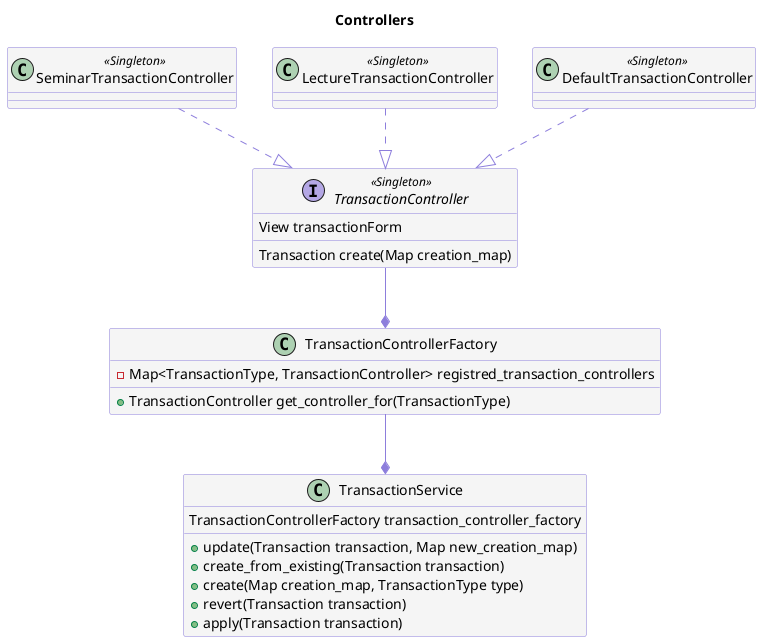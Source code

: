 @startuml
title: Controllers


skinparam class {
	BackgroundColor #f5f5f5
	ArrowColor #8d7edc
	BorderColor #8d7edc
}

class TransactionService{
TransactionControllerFactory transaction_controller_factory
+ update(Transaction transaction, Map new_creation_map)
+ create_from_existing(Transaction transaction)
+ create(Map creation_map, TransactionType type)
+ revert(Transaction transaction)
+ apply(Transaction transaction)
}

class TransactionControllerFactory{
-  Map<TransactionType, TransactionController> registred_transaction_controllers

+ TransactionController get_controller_for(TransactionType)
}


interface TransactionController <<Singleton>>{
    View transactionForm
    Transaction create(Map creation_map)

}

class SeminarTransactionController <<Singleton>>{
}

class LectureTransactionController <<Singleton>>{
}

class DefaultTransactionController <<Singleton>>{
}



SeminarTransactionController ..|> TransactionController
LectureTransactionController ..|> TransactionController
DefaultTransactionController ..|> TransactionController

TransactionControllerFactory --* TransactionService
TransactionController --* TransactionControllerFactory
@enduml